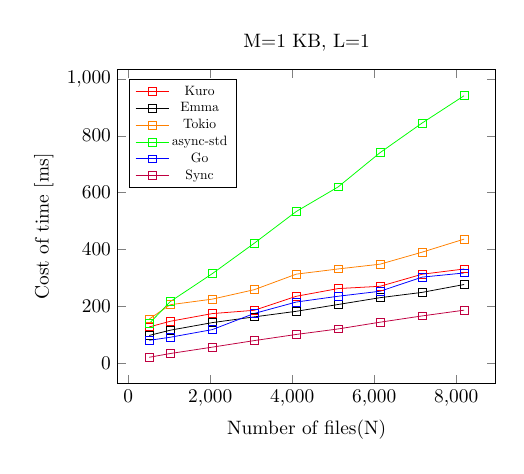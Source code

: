 \begin{tikzpicture}[scale=0.7]
  \begin{axis}[
      title={M=1 KB, L=1},
      xlabel={Number of files(N)},
      ylabel={Cost of time [ms]},
      legend style={nodes={scale=0.7, transform shape}},
      legend pos=north west
    ]
    
    \addplot[color=red, mark=square]
    coordinates {
      (512,127.8)
      (1024,147.6)
      (1024*2,174.6)
      (1024*3,186.2)
      (1024*4,235.4)
      (1024*5,262.6)
      (1024*6,270.6)
      (1024*7,313)
      (1024*8,331.4)
    };
    \addlegendentry{Kuro}

    \addplot[color=black, mark=square]
    coordinates {
      (512,97.8)
      (1024,116.2)
      (1024*2,142.8)
      (1024*3,163)
      (1024*4,182.6)
      (1024*5,206.6)
      (1024*6,230.6)
      (1024*7,249.2)
      (1024*8,276.8)
    };
    \addlegendentry{Emma}

    \addplot[color=orange, mark=square]
    coordinates {
      (512,155.6)
      (1024,205.8)
      (1024*2,225.4)
      (1024*3,258.6)
      (1024*4,313.2)
      (1024*5,331.6)
      (1024*6,348.4)
      (1024*7,390.6)
      (1024*8,436.4)
    };
    \addlegendentry{Tokio}
    
    \addplot[color=green, mark=square]
    coordinates {
      (512,139.6)
      (1024,216.8)
      (1024*2,314.8)
      (1024*3,421.8)
      (1024*4,533.4)
      (1024*5,620)
      (1024*6,740.6)
      (1024*7,844.6)
      (1024*8,940.6)
    };
    \addlegendentry{async-std}
    
    \addplot[color=blue, mark=square]
    coordinates {
      (512,80.6)
      (1024,91.4)
      (1024*2,118.2)
      (1024*3,175)
      (1024*4,215.2)
      (1024*5,235.6)
      (1024*6,253.2)
      (1024*7,302.8)
      (1024*8,317.4)
    };
    \addlegendentry{Go}
    
    \addplot[color=purple, mark=square]
    coordinates {
      (512,21)
      (1024,34.2)
      (1024*2,56.6)
      (1024*3,79.6)
      (1024*4,101.2)
      (1024*5,120.6)
      (1024*6,144.4)
      (1024*7,166.4)
      (1024*8,186.6)
    };
    \addlegendentry{Sync}

  \end{axis}
\end{tikzpicture}

